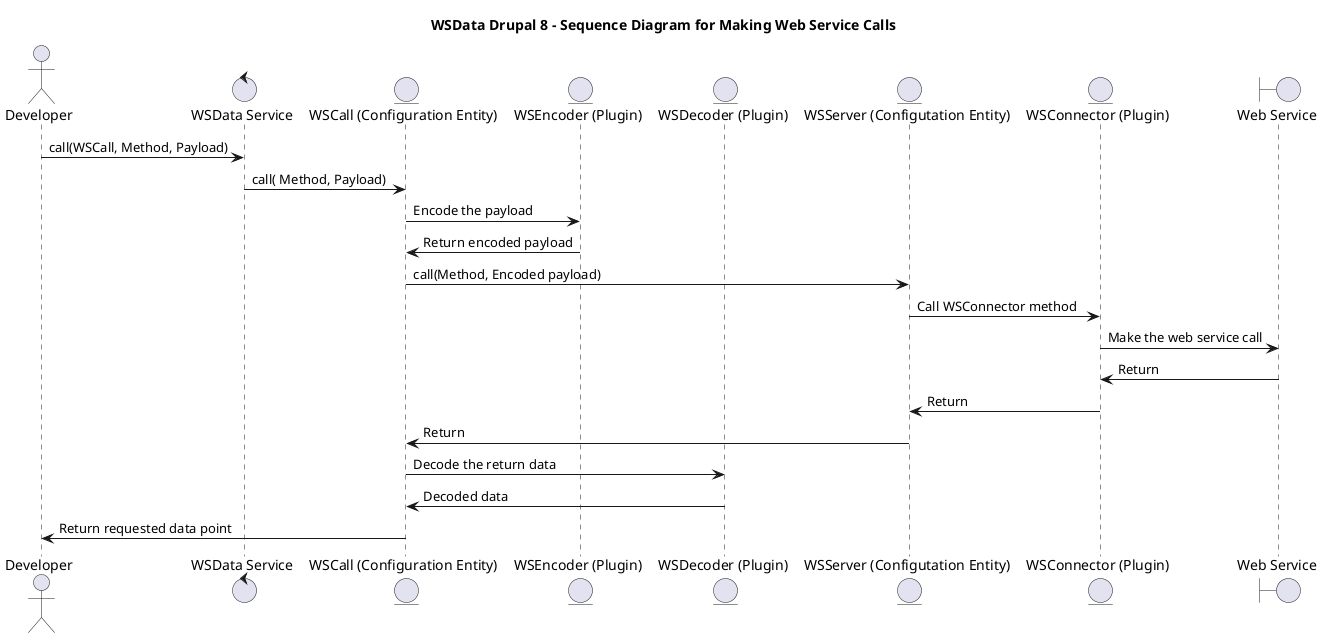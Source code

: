 @startuml
title WSData Drupal 8 - Sequence Diagram for Making Web Service Calls

actor Developer as dev
control "WSData Service" as wss
entity "WSCall (Configuration Entity)"  as wscall
entity "WSEncoder (Plugin)" as wse
entity "WSDecoder (Plugin)" as wsd
entity "WSServer (Configutation Entity)" as wsserver
entity "WSConnector (Plugin)" as wsc
boundary "Web Service" as ws

dev -> wss : call(WSCall, Method, Payload)
wss -> wscall : call( Method, Payload)
wscall -> wse : Encode the payload
wse -> wscall : Return encoded payload
wscall -> wsserver : call(Method, Encoded payload)
wsserver -> wsc : Call WSConnector method
wsc -> ws : Make the web service call
ws -> wsc : Return
wsc -> wsserver : Return
wsserver -> wscall : Return
wscall -> wsd : Decode the return data
wsd -> wscall : Decoded data
wscall -> dev : Return requested data point
@enduml
